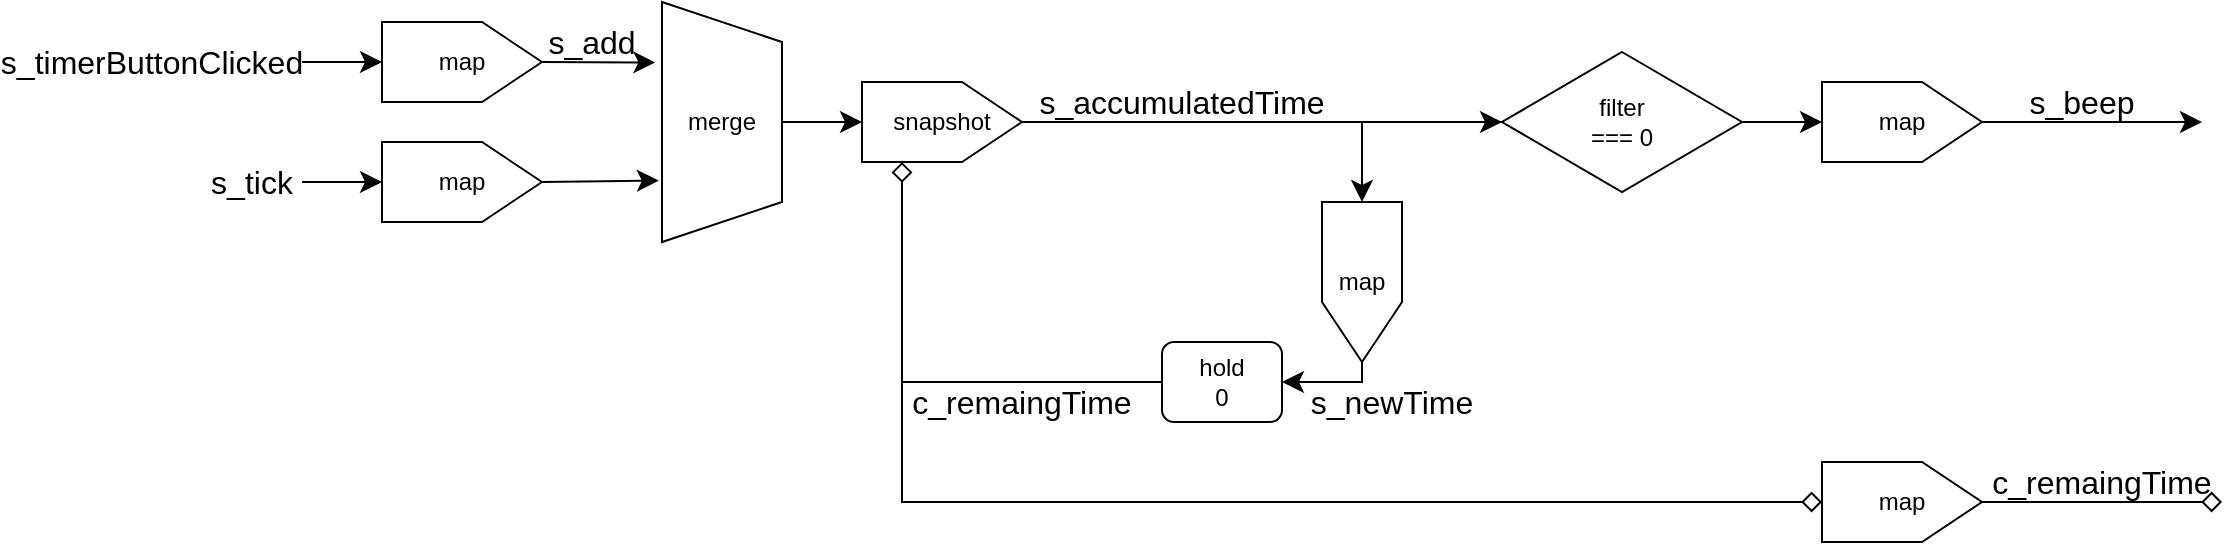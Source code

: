 <mxfile version="24.7.12">
  <diagram name="ページ1" id="rdPiQkZG8qqKdzL-sWE9">
    <mxGraphModel dx="861" dy="599" grid="1" gridSize="10" guides="1" tooltips="1" connect="1" arrows="1" fold="1" page="0" pageScale="1" pageWidth="827" pageHeight="1169" math="0" shadow="0">
      <root>
        <mxCell id="0" />
        <mxCell id="1" parent="0" />
        <mxCell id="na1GcMEUGRaOm5ql-4mH-4" style="edgeStyle=none;curved=1;rounded=0;orthogonalLoop=1;jettySize=auto;html=1;entryX=0.5;entryY=0;entryDx=0;entryDy=0;fontSize=12;startSize=8;endSize=8;" parent="1" source="na1GcMEUGRaOm5ql-4mH-1" target="na1GcMEUGRaOm5ql-4mH-3" edge="1">
          <mxGeometry relative="1" as="geometry" />
        </mxCell>
        <mxCell id="na1GcMEUGRaOm5ql-4mH-1" value="s_timerButtonClicked" style="text;html=1;align=center;verticalAlign=middle;whiteSpace=wrap;rounded=0;fontSize=16;" parent="1" vertex="1">
          <mxGeometry x="-190" y="70" width="150" height="20" as="geometry" />
        </mxCell>
        <mxCell id="na1GcMEUGRaOm5ql-4mH-8" style="edgeStyle=none;curved=1;rounded=0;orthogonalLoop=1;jettySize=auto;html=1;fontSize=12;startSize=8;endSize=8;entryX=0.5;entryY=0;entryDx=0;entryDy=0;" parent="1" source="na1GcMEUGRaOm5ql-4mH-2" target="JamOzN3A-dqU3BE_QcK--2" edge="1">
          <mxGeometry relative="1" as="geometry">
            <mxPoint x="110" y="140" as="targetPoint" />
          </mxGeometry>
        </mxCell>
        <mxCell id="na1GcMEUGRaOm5ql-4mH-2" value="s_tick" style="text;html=1;align=center;verticalAlign=middle;whiteSpace=wrap;rounded=0;fontSize=16;" parent="1" vertex="1">
          <mxGeometry x="-90" y="130" width="50" height="20" as="geometry" />
        </mxCell>
        <mxCell id="na1GcMEUGRaOm5ql-4mH-6" style="edgeStyle=none;curved=1;rounded=0;orthogonalLoop=1;jettySize=auto;html=1;exitX=0.5;exitY=1;exitDx=0;exitDy=0;fontSize=12;startSize=8;endSize=8;entryX=0.252;entryY=1.055;entryDx=0;entryDy=0;entryPerimeter=0;" parent="1" source="na1GcMEUGRaOm5ql-4mH-3" target="na1GcMEUGRaOm5ql-4mH-5" edge="1">
          <mxGeometry relative="1" as="geometry">
            <mxPoint x="100" y="110" as="targetPoint" />
          </mxGeometry>
        </mxCell>
        <mxCell id="na1GcMEUGRaOm5ql-4mH-3" value="map" style="shape=offPageConnector;whiteSpace=wrap;html=1;direction=north;" parent="1" vertex="1">
          <mxGeometry y="60" width="80" height="40" as="geometry" />
        </mxCell>
        <mxCell id="na1GcMEUGRaOm5ql-4mH-10" style="edgeStyle=none;curved=1;rounded=0;orthogonalLoop=1;jettySize=auto;html=1;exitX=0.5;exitY=0;exitDx=0;exitDy=0;entryX=0.5;entryY=0;entryDx=0;entryDy=0;fontSize=12;startSize=8;endSize=8;" parent="1" source="na1GcMEUGRaOm5ql-4mH-5" target="na1GcMEUGRaOm5ql-4mH-9" edge="1">
          <mxGeometry relative="1" as="geometry" />
        </mxCell>
        <mxCell id="na1GcMEUGRaOm5ql-4mH-5" value="merge" style="shape=trapezoid;perimeter=trapezoidPerimeter;whiteSpace=wrap;html=1;fixedSize=1;direction=south;" parent="1" vertex="1">
          <mxGeometry x="140" y="50" width="60" height="120" as="geometry" />
        </mxCell>
        <mxCell id="na1GcMEUGRaOm5ql-4mH-7" value="s_add" style="text;html=1;align=center;verticalAlign=middle;whiteSpace=wrap;rounded=0;fontSize=16;" parent="1" vertex="1">
          <mxGeometry x="80" y="60" width="50" height="20" as="geometry" />
        </mxCell>
        <mxCell id="JamOzN3A-dqU3BE_QcK--6" style="edgeStyle=none;curved=1;rounded=0;orthogonalLoop=1;jettySize=auto;html=1;entryX=0;entryY=0.5;entryDx=0;entryDy=0;fontSize=12;startSize=8;endSize=8;" edge="1" parent="1" source="na1GcMEUGRaOm5ql-4mH-9" target="na1GcMEUGRaOm5ql-4mH-27">
          <mxGeometry relative="1" as="geometry" />
        </mxCell>
        <mxCell id="na1GcMEUGRaOm5ql-4mH-9" value="snapshot" style="shape=offPageConnector;whiteSpace=wrap;html=1;direction=north;" parent="1" vertex="1">
          <mxGeometry x="240" y="90" width="80" height="40" as="geometry" />
        </mxCell>
        <mxCell id="na1GcMEUGRaOm5ql-4mH-12" value="s_newTime" style="text;html=1;align=center;verticalAlign=middle;whiteSpace=wrap;rounded=0;fontSize=16;" parent="1" vertex="1">
          <mxGeometry x="460" y="240" width="90" height="20" as="geometry" />
        </mxCell>
        <mxCell id="na1GcMEUGRaOm5ql-4mH-14" style="edgeStyle=none;curved=0;rounded=0;orthogonalLoop=1;jettySize=auto;html=1;fontSize=12;startSize=8;endSize=8;jumpStyle=arc;entryX=0.5;entryY=0;entryDx=0;entryDy=0;" parent="1" target="na1GcMEUGRaOm5ql-4mH-23" edge="1">
          <mxGeometry relative="1" as="geometry">
            <mxPoint x="450" y="150" as="targetPoint" />
            <mxPoint x="560" y="110" as="sourcePoint" />
            <Array as="points">
              <mxPoint x="490" y="110" />
            </Array>
          </mxGeometry>
        </mxCell>
        <mxCell id="na1GcMEUGRaOm5ql-4mH-21" style="edgeStyle=none;curved=0;rounded=0;orthogonalLoop=1;jettySize=auto;html=1;exitX=0;exitY=0.5;exitDx=0;exitDy=0;entryX=0;entryY=0.25;entryDx=0;entryDy=0;fontSize=12;startSize=8;endSize=8;endArrow=diamond;endFill=0;" parent="1" source="na1GcMEUGRaOm5ql-4mH-15" target="na1GcMEUGRaOm5ql-4mH-9" edge="1">
          <mxGeometry relative="1" as="geometry">
            <Array as="points">
              <mxPoint x="260" y="240" />
            </Array>
          </mxGeometry>
        </mxCell>
        <mxCell id="JamOzN3A-dqU3BE_QcK--9" style="edgeStyle=none;curved=0;rounded=0;orthogonalLoop=1;jettySize=auto;html=1;exitX=0;exitY=0.5;exitDx=0;exitDy=0;fontSize=12;startSize=8;endSize=8;endArrow=diamond;endFill=0;entryX=0.5;entryY=0;entryDx=0;entryDy=0;" edge="1" parent="1" source="na1GcMEUGRaOm5ql-4mH-15" target="JamOzN3A-dqU3BE_QcK--10">
          <mxGeometry relative="1" as="geometry">
            <mxPoint x="720" y="300" as="targetPoint" />
            <Array as="points">
              <mxPoint x="260" y="240" />
              <mxPoint x="260" y="300" />
            </Array>
          </mxGeometry>
        </mxCell>
        <mxCell id="na1GcMEUGRaOm5ql-4mH-15" value="hold&lt;div&gt;0&lt;/div&gt;" style="rounded=1;whiteSpace=wrap;html=1;" parent="1" vertex="1">
          <mxGeometry x="390" y="220" width="60" height="40" as="geometry" />
        </mxCell>
        <mxCell id="na1GcMEUGRaOm5ql-4mH-22" value="c_remaingTime" style="text;html=1;align=center;verticalAlign=middle;whiteSpace=wrap;rounded=0;fontSize=16;" parent="1" vertex="1">
          <mxGeometry x="260" y="240" width="120" height="20" as="geometry" />
        </mxCell>
        <mxCell id="JamOzN3A-dqU3BE_QcK--7" style="edgeStyle=none;curved=0;rounded=0;orthogonalLoop=1;jettySize=auto;html=1;entryX=1;entryY=0.5;entryDx=0;entryDy=0;fontSize=12;startSize=8;endSize=8;" edge="1" parent="1" source="na1GcMEUGRaOm5ql-4mH-23" target="na1GcMEUGRaOm5ql-4mH-15">
          <mxGeometry relative="1" as="geometry">
            <Array as="points">
              <mxPoint x="490" y="240" />
            </Array>
          </mxGeometry>
        </mxCell>
        <mxCell id="na1GcMEUGRaOm5ql-4mH-23" value="map" style="shape=offPageConnector;whiteSpace=wrap;html=1;direction=east;" parent="1" vertex="1">
          <mxGeometry x="470" y="150" width="40" height="80" as="geometry" />
        </mxCell>
        <mxCell id="na1GcMEUGRaOm5ql-4mH-30" style="edgeStyle=none;curved=1;rounded=0;orthogonalLoop=1;jettySize=auto;html=1;entryX=0.5;entryY=0;entryDx=0;entryDy=0;fontSize=12;startSize=8;endSize=8;" parent="1" source="na1GcMEUGRaOm5ql-4mH-27" target="na1GcMEUGRaOm5ql-4mH-29" edge="1">
          <mxGeometry relative="1" as="geometry" />
        </mxCell>
        <mxCell id="na1GcMEUGRaOm5ql-4mH-27" value="filter&lt;div&gt;=== 0&lt;/div&gt;" style="rhombus;whiteSpace=wrap;html=1;" parent="1" vertex="1">
          <mxGeometry x="560" y="75" width="120" height="70" as="geometry" />
        </mxCell>
        <mxCell id="na1GcMEUGRaOm5ql-4mH-31" style="edgeStyle=none;curved=1;rounded=0;orthogonalLoop=1;jettySize=auto;html=1;fontSize=12;startSize=8;endSize=8;" parent="1" source="na1GcMEUGRaOm5ql-4mH-29" edge="1">
          <mxGeometry relative="1" as="geometry">
            <mxPoint x="910" y="110" as="targetPoint" />
          </mxGeometry>
        </mxCell>
        <mxCell id="na1GcMEUGRaOm5ql-4mH-29" value="map" style="shape=offPageConnector;whiteSpace=wrap;html=1;direction=north;" parent="1" vertex="1">
          <mxGeometry x="720" y="90" width="80" height="40" as="geometry" />
        </mxCell>
        <mxCell id="na1GcMEUGRaOm5ql-4mH-32" value="s_beep" style="text;html=1;align=center;verticalAlign=middle;whiteSpace=wrap;rounded=0;fontSize=16;" parent="1" vertex="1">
          <mxGeometry x="820" y="90" width="60" height="20" as="geometry" />
        </mxCell>
        <mxCell id="na1GcMEUGRaOm5ql-4mH-34" value="c_remaingTime" style="text;html=1;align=center;verticalAlign=middle;whiteSpace=wrap;rounded=0;fontSize=16;" parent="1" vertex="1">
          <mxGeometry x="800" y="280" width="120" height="20" as="geometry" />
        </mxCell>
        <mxCell id="JamOzN3A-dqU3BE_QcK--3" style="edgeStyle=none;curved=1;rounded=0;orthogonalLoop=1;jettySize=auto;html=1;exitX=0.5;exitY=1;exitDx=0;exitDy=0;entryX=0.744;entryY=1.026;entryDx=0;entryDy=0;fontSize=12;startSize=8;endSize=8;entryPerimeter=0;" edge="1" parent="1" source="JamOzN3A-dqU3BE_QcK--2" target="na1GcMEUGRaOm5ql-4mH-5">
          <mxGeometry relative="1" as="geometry" />
        </mxCell>
        <mxCell id="JamOzN3A-dqU3BE_QcK--2" value="map" style="shape=offPageConnector;whiteSpace=wrap;html=1;direction=north;" vertex="1" parent="1">
          <mxGeometry y="120" width="80" height="40" as="geometry" />
        </mxCell>
        <mxCell id="JamOzN3A-dqU3BE_QcK--4" value="s_accumulatedTime" style="text;html=1;align=center;verticalAlign=middle;whiteSpace=wrap;rounded=0;fontSize=16;" vertex="1" parent="1">
          <mxGeometry x="330" y="90" width="140" height="20" as="geometry" />
        </mxCell>
        <mxCell id="JamOzN3A-dqU3BE_QcK--13" style="edgeStyle=none;curved=1;rounded=0;orthogonalLoop=1;jettySize=auto;html=1;fontSize=12;startSize=8;endSize=8;endArrow=diamond;endFill=0;" edge="1" parent="1" source="JamOzN3A-dqU3BE_QcK--10">
          <mxGeometry relative="1" as="geometry">
            <mxPoint x="920" y="300" as="targetPoint" />
          </mxGeometry>
        </mxCell>
        <mxCell id="JamOzN3A-dqU3BE_QcK--10" value="map" style="shape=offPageConnector;whiteSpace=wrap;html=1;direction=north;" vertex="1" parent="1">
          <mxGeometry x="720" y="280" width="80" height="40" as="geometry" />
        </mxCell>
      </root>
    </mxGraphModel>
  </diagram>
</mxfile>
